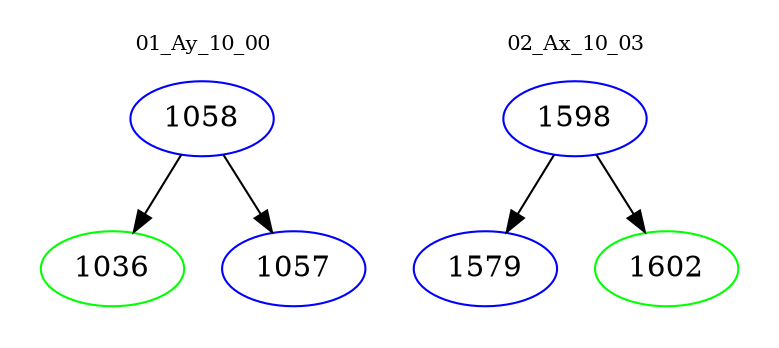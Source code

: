 digraph{
subgraph cluster_0 {
color = white
label = "01_Ay_10_00";
fontsize=10;
T0_1058 [label="1058", color="blue"]
T0_1058 -> T0_1036 [color="black"]
T0_1036 [label="1036", color="green"]
T0_1058 -> T0_1057 [color="black"]
T0_1057 [label="1057", color="blue"]
}
subgraph cluster_1 {
color = white
label = "02_Ax_10_03";
fontsize=10;
T1_1598 [label="1598", color="blue"]
T1_1598 -> T1_1579 [color="black"]
T1_1579 [label="1579", color="blue"]
T1_1598 -> T1_1602 [color="black"]
T1_1602 [label="1602", color="green"]
}
}
